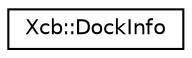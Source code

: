 digraph "类继承关系图"
{
  edge [fontname="Helvetica",fontsize="10",labelfontname="Helvetica",labelfontsize="10"];
  node [fontname="Helvetica",fontsize="10",shape=record];
  rankdir="LR";
  Node0 [label="Xcb::DockInfo",height=0.2,width=0.4,color="black", fillcolor="white", style="filled",URL="$struct_xcb_1_1_dock_info.html"];
}
